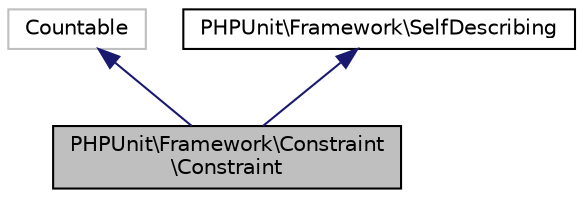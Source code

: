 digraph "PHPUnit\Framework\Constraint\Constraint"
{
  edge [fontname="Helvetica",fontsize="10",labelfontname="Helvetica",labelfontsize="10"];
  node [fontname="Helvetica",fontsize="10",shape=record];
  Node55 [label="PHPUnit\\Framework\\Constraint\l\\Constraint",height=0.2,width=0.4,color="black", fillcolor="grey75", style="filled", fontcolor="black"];
  Node56 -> Node55 [dir="back",color="midnightblue",fontsize="10",style="solid",fontname="Helvetica"];
  Node56 [label="Countable",height=0.2,width=0.4,color="grey75", fillcolor="white", style="filled"];
  Node57 -> Node55 [dir="back",color="midnightblue",fontsize="10",style="solid",fontname="Helvetica"];
  Node57 [label="PHPUnit\\Framework\\SelfDescribing",height=0.2,width=0.4,color="black", fillcolor="white", style="filled",URL="$interfacePHPUnit_1_1Framework_1_1SelfDescribing.html"];
}
